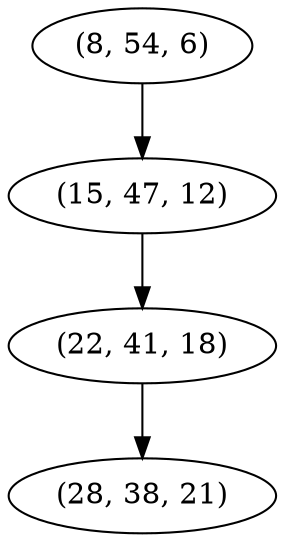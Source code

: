 digraph tree {
    "(8, 54, 6)";
    "(15, 47, 12)";
    "(22, 41, 18)";
    "(28, 38, 21)";
    "(8, 54, 6)" -> "(15, 47, 12)";
    "(15, 47, 12)" -> "(22, 41, 18)";
    "(22, 41, 18)" -> "(28, 38, 21)";
}
